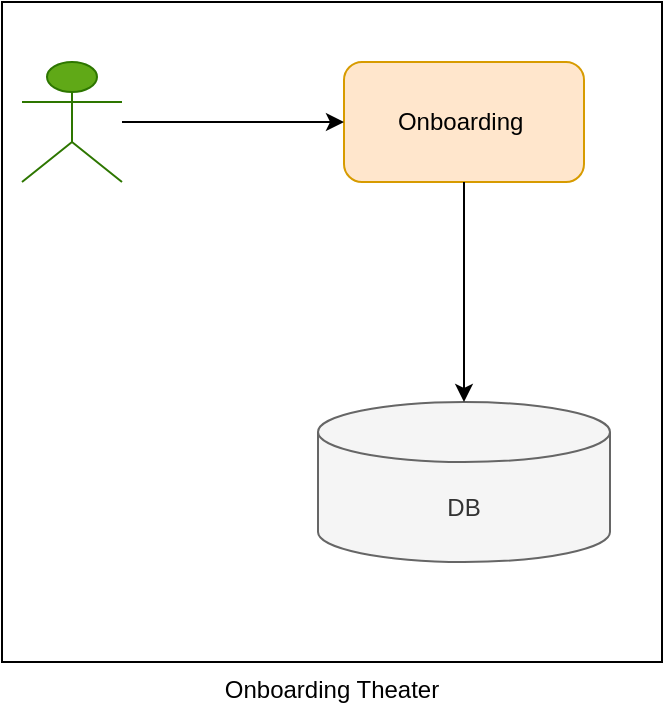 <mxfile version="20.2.8" type="device"><diagram id="vD6uFu7pl0e9qI4X5yEQ" name="Page-1"><mxGraphModel dx="670" dy="480" grid="1" gridSize="10" guides="1" tooltips="1" connect="1" arrows="1" fold="1" page="1" pageScale="1" pageWidth="827" pageHeight="1169" math="0" shadow="0"><root><mxCell id="0"/><mxCell id="1" parent="0"/><mxCell id="ZoNUmrSOPCvm1qJPH-xD-1" value="" style="group;fillColor=#ffe6cc;strokeColor=#d79b00;" vertex="1" connectable="0" parent="1"><mxGeometry x="130" y="170" width="330" height="330" as="geometry"/></mxCell><mxCell id="-52UMQuoNiP59q3H6xid-1" value="Onboarding Theater" style="whiteSpace=wrap;html=1;aspect=fixed;labelPosition=center;verticalLabelPosition=bottom;align=center;verticalAlign=top;" parent="ZoNUmrSOPCvm1qJPH-xD-1" vertex="1"><mxGeometry width="330" height="330" as="geometry"/></mxCell><mxCell id="-52UMQuoNiP59q3H6xid-2" value="Onboarding&amp;nbsp;" style="rounded=1;whiteSpace=wrap;html=1;fillColor=#ffe6cc;strokeColor=#d79b00;" parent="ZoNUmrSOPCvm1qJPH-xD-1" vertex="1"><mxGeometry x="171" y="30" width="120" height="60" as="geometry"/></mxCell><mxCell id="-52UMQuoNiP59q3H6xid-3" value="DB" style="shape=cylinder3;whiteSpace=wrap;html=1;boundedLbl=1;backgroundOutline=1;size=15;fillColor=#f5f5f5;fontColor=#333333;strokeColor=#666666;" parent="ZoNUmrSOPCvm1qJPH-xD-1" vertex="1"><mxGeometry x="158" y="200" width="146" height="80" as="geometry"/></mxCell><mxCell id="-52UMQuoNiP59q3H6xid-4" style="edgeStyle=orthogonalEdgeStyle;rounded=0;orthogonalLoop=1;jettySize=auto;html=1;" parent="ZoNUmrSOPCvm1qJPH-xD-1" source="-52UMQuoNiP59q3H6xid-2" target="-52UMQuoNiP59q3H6xid-3" edge="1"><mxGeometry relative="1" as="geometry"/></mxCell><mxCell id="-52UMQuoNiP59q3H6xid-142" style="edgeStyle=orthogonalEdgeStyle;rounded=0;orthogonalLoop=1;jettySize=auto;html=1;" parent="ZoNUmrSOPCvm1qJPH-xD-1" source="-52UMQuoNiP59q3H6xid-5" target="-52UMQuoNiP59q3H6xid-2" edge="1"><mxGeometry relative="1" as="geometry"/></mxCell><mxCell id="-52UMQuoNiP59q3H6xid-5" value="Owner" style="shape=umlActor;verticalLabelPosition=bottom;verticalAlign=top;html=1;outlineConnect=0;fillColor=#60a917;fontColor=#ffffff;strokeColor=#2D7600;" parent="ZoNUmrSOPCvm1qJPH-xD-1" vertex="1"><mxGeometry x="10" y="30" width="50" height="60" as="geometry"/></mxCell></root></mxGraphModel></diagram></mxfile>